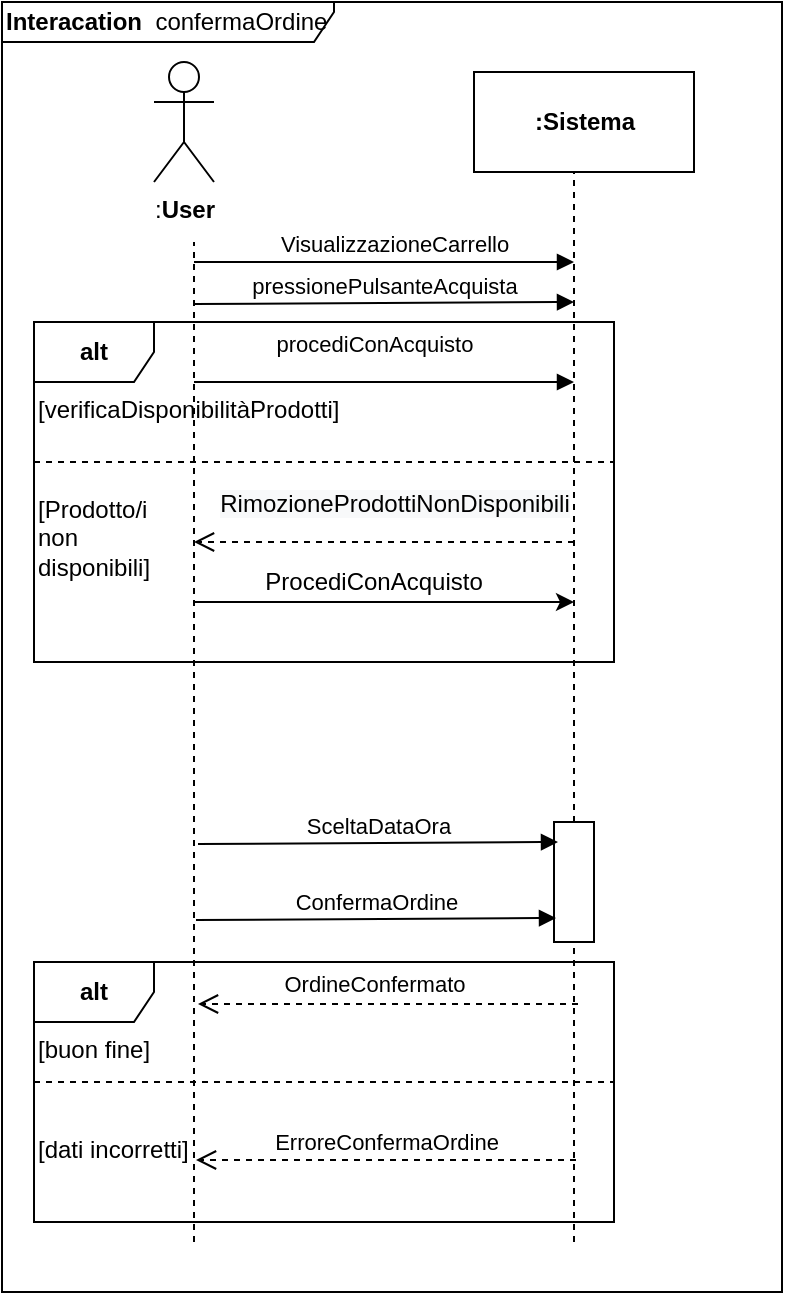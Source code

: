 <mxfile version="13.4.2" type="device"><diagram id="BiTLBash4Jb-3DXLajZ9" name="Page-1"><mxGraphModel dx="1595" dy="814" grid="1" gridSize="10" guides="1" tooltips="1" connect="1" arrows="1" fold="1" page="1" pageScale="1" pageWidth="827" pageHeight="1169" math="0" shadow="0"><root><mxCell id="0"/><mxCell id="1" parent="0"/><mxCell id="KzSMBFgOFm1OTnacGztg-1" value="&lt;b&gt;Interacation&amp;nbsp; &lt;/b&gt;confermaOrdine" style="shape=umlFrame;whiteSpace=wrap;html=1;width=166;height=20;align=left;" parent="1" vertex="1"><mxGeometry x="24" y="20" width="390" height="645" as="geometry"/></mxCell><mxCell id="KzSMBFgOFm1OTnacGztg-2" value=":&lt;b&gt;User&lt;/b&gt;" style="shape=umlActor;verticalLabelPosition=bottom;labelBackgroundColor=#ffffff;verticalAlign=top;html=1;" parent="1" vertex="1"><mxGeometry x="100" y="50" width="30" height="60" as="geometry"/></mxCell><mxCell id="KzSMBFgOFm1OTnacGztg-3" value="&lt;b&gt;:Sistema&lt;/b&gt;" style="html=1;" parent="1" vertex="1"><mxGeometry x="260" y="55" width="110" height="50" as="geometry"/></mxCell><mxCell id="KzSMBFgOFm1OTnacGztg-4" value="" style="endArrow=none;dashed=1;html=1;" parent="1" edge="1"><mxGeometry width="50" height="50" relative="1" as="geometry"><mxPoint x="120" y="640" as="sourcePoint"/><mxPoint x="120" y="140" as="targetPoint"/></mxGeometry></mxCell><mxCell id="KzSMBFgOFm1OTnacGztg-5" value="" style="endArrow=none;dashed=1;html=1;" parent="1" edge="1"><mxGeometry width="50" height="50" relative="1" as="geometry"><mxPoint x="310" y="220" as="sourcePoint"/><mxPoint x="310" y="105" as="targetPoint"/></mxGeometry></mxCell><mxCell id="KzSMBFgOFm1OTnacGztg-10" value="" style="endArrow=none;dashed=1;html=1;" parent="1" source="KzSMBFgOFm1OTnacGztg-22" edge="1"><mxGeometry width="50" height="50" relative="1" as="geometry"><mxPoint x="310" y="520" as="sourcePoint"/><mxPoint x="310" y="220" as="targetPoint"/></mxGeometry></mxCell><mxCell id="KzSMBFgOFm1OTnacGztg-20" value="VisualizzazioneCarrello" style="html=1;verticalAlign=bottom;endArrow=block;" parent="1" edge="1"><mxGeometry x="0.053" width="80" relative="1" as="geometry"><mxPoint x="120" y="150" as="sourcePoint"/><mxPoint x="310" y="150" as="targetPoint"/><mxPoint as="offset"/></mxGeometry></mxCell><mxCell id="KzSMBFgOFm1OTnacGztg-22" value="" style="rounded=0;whiteSpace=wrap;html=1;" parent="1" vertex="1"><mxGeometry x="300" y="430" width="20" height="60" as="geometry"/></mxCell><mxCell id="KzSMBFgOFm1OTnacGztg-23" value="" style="endArrow=none;dashed=1;html=1;" parent="1" target="KzSMBFgOFm1OTnacGztg-22" edge="1"><mxGeometry width="50" height="50" relative="1" as="geometry"><mxPoint x="310" y="640" as="sourcePoint"/><mxPoint x="310" y="220" as="targetPoint"/></mxGeometry></mxCell><mxCell id="KzSMBFgOFm1OTnacGztg-25" value="SceltaDataOra" style="html=1;verticalAlign=bottom;endArrow=block;entryX=0;entryY=0;entryDx=0;entryDy=0;" parent="1" edge="1"><mxGeometry width="80" relative="1" as="geometry"><mxPoint x="122" y="441" as="sourcePoint"/><mxPoint x="302" y="440" as="targetPoint"/></mxGeometry></mxCell><mxCell id="KzSMBFgOFm1OTnacGztg-27" value="&lt;b&gt;alt&lt;/b&gt;" style="shape=umlFrame;whiteSpace=wrap;html=1;" parent="1" vertex="1"><mxGeometry x="40" y="500" width="290" height="130" as="geometry"/></mxCell><mxCell id="KzSMBFgOFm1OTnacGztg-28" value="OrdineConfermato" style="html=1;verticalAlign=bottom;endArrow=open;dashed=1;endSize=8;" parent="1" edge="1"><mxGeometry x="0.074" y="-1" relative="1" as="geometry"><mxPoint x="312" y="521" as="sourcePoint"/><mxPoint x="122" y="521" as="targetPoint"/><Array as="points"><mxPoint x="220" y="521"/></Array><mxPoint as="offset"/></mxGeometry></mxCell><mxCell id="KzSMBFgOFm1OTnacGztg-29" value="ConfermaOrdine" style="html=1;verticalAlign=bottom;endArrow=block;entryX=0;entryY=0;entryDx=0;entryDy=0;" parent="1" edge="1"><mxGeometry width="80" relative="1" as="geometry"><mxPoint x="121" y="479" as="sourcePoint"/><mxPoint x="301" y="478" as="targetPoint"/></mxGeometry></mxCell><mxCell id="KzSMBFgOFm1OTnacGztg-30" value="ErroreConfermaOrdine" style="html=1;verticalAlign=bottom;endArrow=open;dashed=1;endSize=8;" parent="1" edge="1"><mxGeometry relative="1" as="geometry"><mxPoint x="311" y="599" as="sourcePoint"/><mxPoint x="121" y="599" as="targetPoint"/></mxGeometry></mxCell><mxCell id="KzSMBFgOFm1OTnacGztg-31" value="" style="endArrow=none;dashed=1;html=1;" parent="1" edge="1"><mxGeometry width="50" height="50" relative="1" as="geometry"><mxPoint x="40" y="560" as="sourcePoint"/><mxPoint x="330" y="560" as="targetPoint"/></mxGeometry></mxCell><mxCell id="wcTFWcxk-6Kq-I5XNmqz-1" value="&lt;meta http-equiv=&quot;content-type&quot; content=&quot;text/html; charset=utf-8&quot;&gt;&lt;span style=&quot;font-family: Helvetica; font-size: 12px; font-style: normal; font-variant-ligatures: normal; font-variant-caps: normal; font-weight: 400; letter-spacing: normal; orphans: 2; text-align: center; text-indent: 0px; text-transform: none; widows: 2; word-spacing: 0px; -webkit-text-stroke-width: 0px; text-decoration-style: initial; text-decoration-color: initial; float: none; display: inline !important;&quot;&gt;[dati incorretti]&lt;/span&gt;" style="text;whiteSpace=wrap;html=1;" vertex="1" parent="1"><mxGeometry x="40" y="580" width="100" height="30" as="geometry"/></mxCell><mxCell id="wcTFWcxk-6Kq-I5XNmqz-2" value="&lt;meta http-equiv=&quot;content-type&quot; content=&quot;text/html; charset=utf-8&quot;&gt;&lt;span style=&quot;font-family: Helvetica; font-size: 12px; font-style: normal; font-variant-ligatures: normal; font-variant-caps: normal; font-weight: 400; letter-spacing: normal; orphans: 2; text-align: center; text-indent: 0px; text-transform: none; widows: 2; word-spacing: 0px; -webkit-text-stroke-width: 0px; text-decoration-style: initial; text-decoration-color: initial; float: none; display: inline !important;&quot;&gt;[buon fine]&lt;/span&gt;" style="text;whiteSpace=wrap;html=1;" vertex="1" parent="1"><mxGeometry x="40" y="530" width="80" height="30" as="geometry"/></mxCell><mxCell id="wcTFWcxk-6Kq-I5XNmqz-3" value="&lt;b&gt;alt&lt;/b&gt;" style="shape=umlFrame;whiteSpace=wrap;html=1;" vertex="1" parent="1"><mxGeometry x="40" y="180" width="290" height="170" as="geometry"/></mxCell><mxCell id="wcTFWcxk-6Kq-I5XNmqz-4" value="pressionePulsanteAcquista" style="html=1;verticalAlign=bottom;endArrow=block;" edge="1" parent="1"><mxGeometry width="80" relative="1" as="geometry"><mxPoint x="120" y="171" as="sourcePoint"/><mxPoint x="310" y="170" as="targetPoint"/><Array as="points"/></mxGeometry></mxCell><mxCell id="wcTFWcxk-6Kq-I5XNmqz-6" value="" style="endArrow=none;dashed=1;html=1;" edge="1" parent="1"><mxGeometry width="50" height="50" relative="1" as="geometry"><mxPoint x="40" y="250" as="sourcePoint"/><mxPoint x="330" y="250" as="targetPoint"/></mxGeometry></mxCell><mxCell id="wcTFWcxk-6Kq-I5XNmqz-7" value="&lt;span style=&quot;font-family: &amp;#34;helvetica&amp;#34; ; font-size: 12px ; font-style: normal ; font-weight: 400 ; letter-spacing: normal ; text-align: center ; text-indent: 0px ; text-transform: none ; word-spacing: 0px ; float: none ; display: inline&quot;&gt;[verificaDisponibilitàProdotti]&lt;/span&gt;" style="text;whiteSpace=wrap;html=1;" vertex="1" parent="1"><mxGeometry x="40" y="210" width="80" height="30" as="geometry"/></mxCell><mxCell id="wcTFWcxk-6Kq-I5XNmqz-8" value="&lt;span style=&quot;font-family: &amp;#34;helvetica&amp;#34; ; font-size: 12px ; font-style: normal ; font-weight: 400 ; letter-spacing: normal ; text-align: center ; text-indent: 0px ; text-transform: none ; word-spacing: 0px ; float: none ; display: inline&quot;&gt;[Prodotto/i non disponibili]&lt;/span&gt;" style="text;whiteSpace=wrap;html=1;" vertex="1" parent="1"><mxGeometry x="40" y="260" width="80" height="30" as="geometry"/></mxCell><mxCell id="wcTFWcxk-6Kq-I5XNmqz-9" value="&lt;span style=&quot;font-size: 12px ; background-color: rgb(248 , 249 , 250)&quot;&gt;RimozioneProdottiNonDisponibili&lt;/span&gt;" style="html=1;verticalAlign=bottom;endArrow=open;dashed=1;endSize=8;" edge="1" parent="1"><mxGeometry x="-0.053" y="-10" relative="1" as="geometry"><mxPoint x="310" y="290" as="sourcePoint"/><mxPoint x="120" y="290" as="targetPoint"/><mxPoint as="offset"/></mxGeometry></mxCell><mxCell id="wcTFWcxk-6Kq-I5XNmqz-11" value="procediConAcquisto" style="html=1;verticalAlign=bottom;endArrow=block;exitX=1;exitY=0;exitDx=0;exitDy=0;" edge="1" parent="1" source="wcTFWcxk-6Kq-I5XNmqz-7"><mxGeometry x="-0.053" y="10" width="80" relative="1" as="geometry"><mxPoint x="130" y="181" as="sourcePoint"/><mxPoint x="310" y="210" as="targetPoint"/><Array as="points"/><mxPoint as="offset"/></mxGeometry></mxCell><mxCell id="wcTFWcxk-6Kq-I5XNmqz-15" value="" style="endArrow=classic;html=1;" edge="1" parent="1"><mxGeometry width="50" height="50" relative="1" as="geometry"><mxPoint x="120" y="320" as="sourcePoint"/><mxPoint x="310" y="320" as="targetPoint"/></mxGeometry></mxCell><mxCell id="wcTFWcxk-6Kq-I5XNmqz-16" value="ProcediConAcquisto" style="text;html=1;strokeColor=none;fillColor=none;align=center;verticalAlign=middle;whiteSpace=wrap;rounded=0;" vertex="1" parent="1"><mxGeometry x="160" y="300" width="100" height="20" as="geometry"/></mxCell></root></mxGraphModel></diagram></mxfile>
